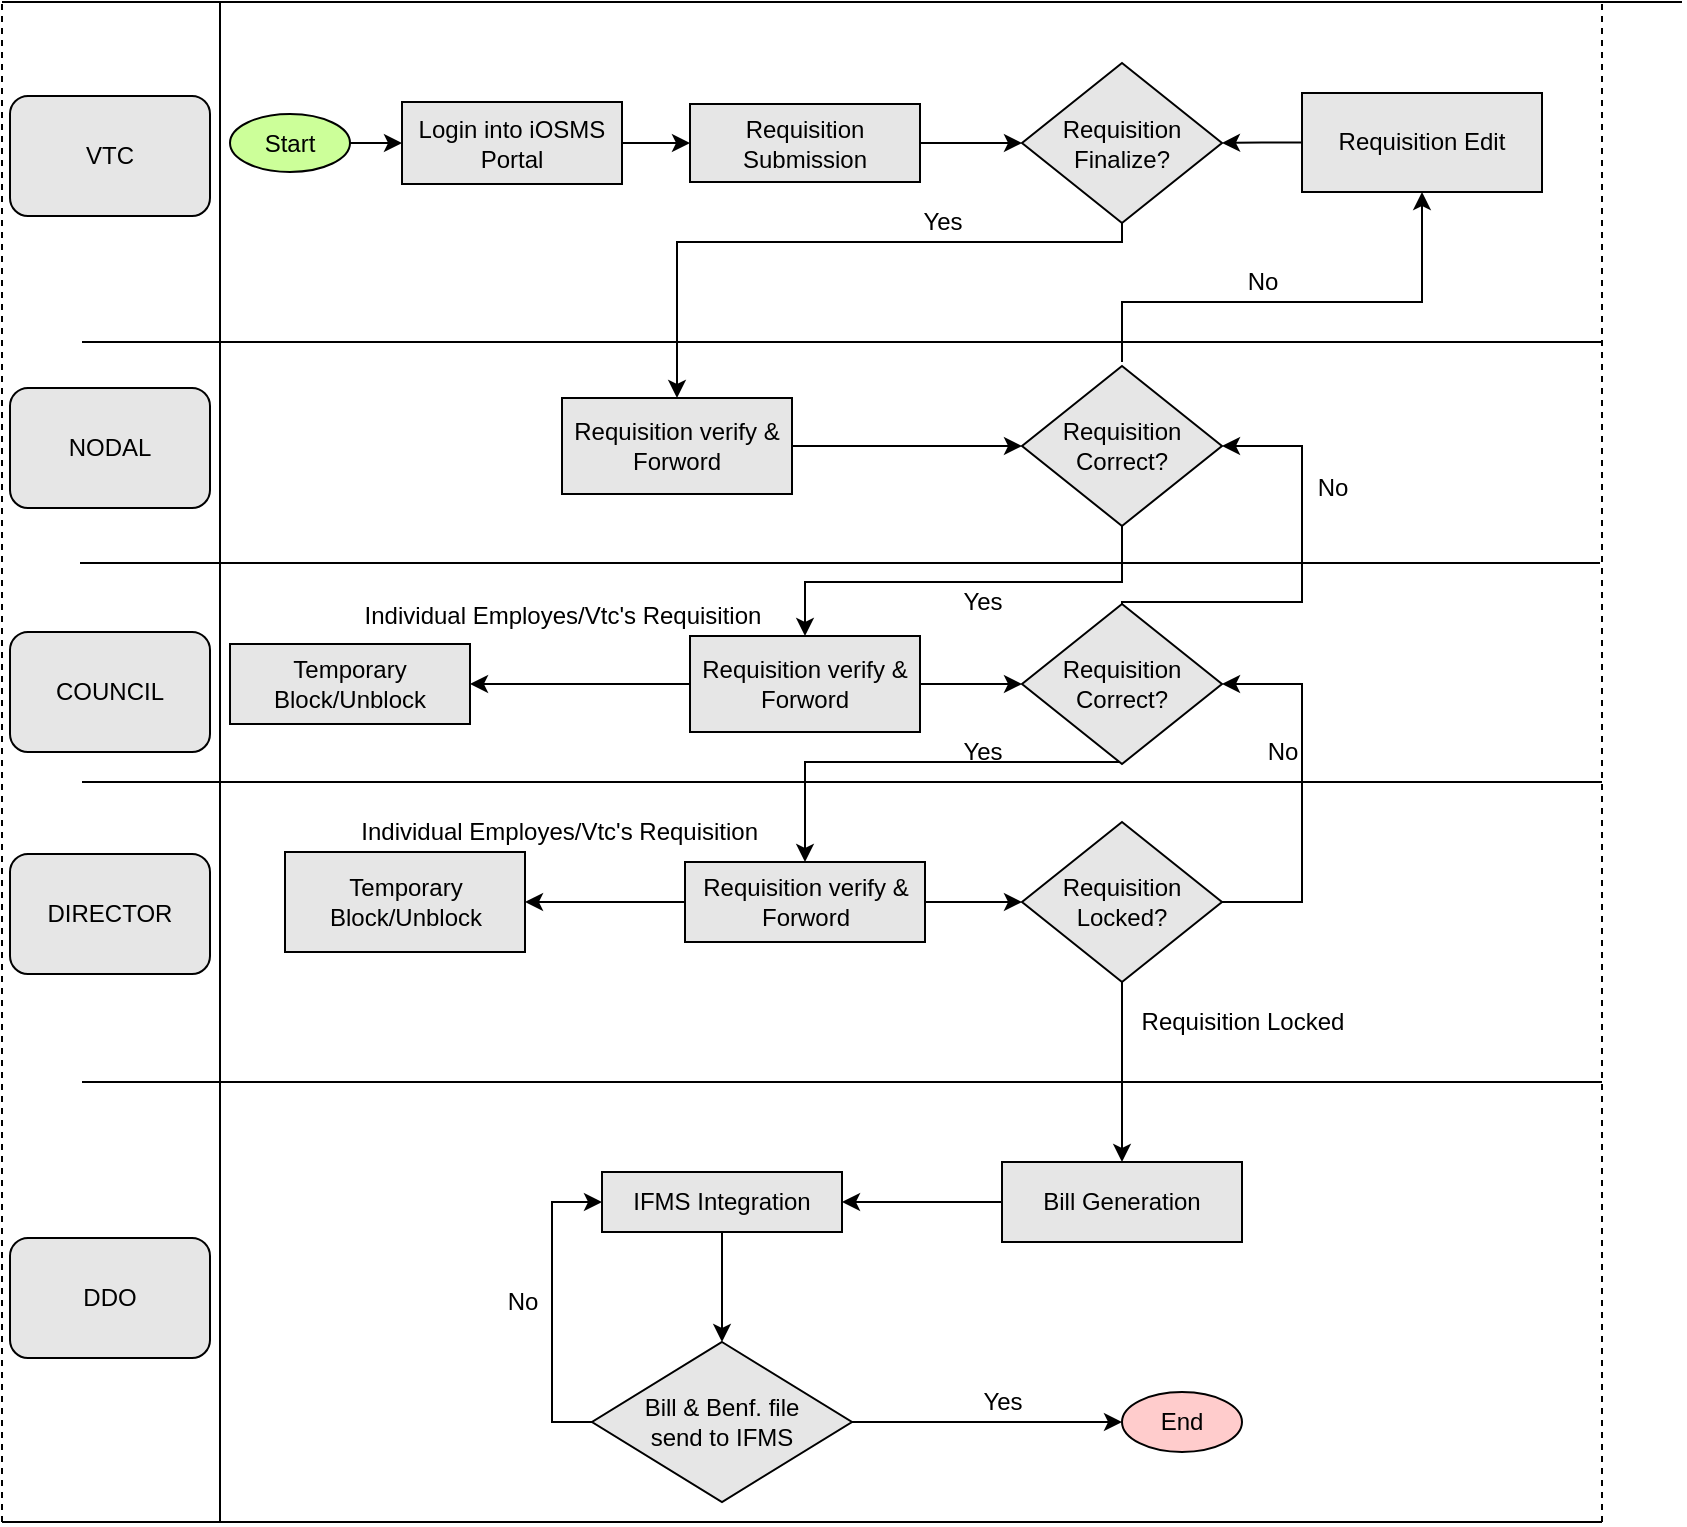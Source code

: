 <mxfile version="13.7.5" type="github">
  <diagram id="uUWhvBt9SjjKLmyAbZoW" name="Page-1">
    <mxGraphModel dx="1342" dy="592" grid="1" gridSize="10" guides="1" tooltips="1" connect="1" arrows="1" fold="1" page="1" pageScale="1" pageWidth="850" pageHeight="1100" math="0" shadow="0">
      <root>
        <mxCell id="0" />
        <mxCell id="1" parent="0" />
        <mxCell id="LnT8cTqgNfaUhyzzywaj-1" value="" style="endArrow=none;dashed=1;html=1;" edge="1" parent="1">
          <mxGeometry width="50" height="50" relative="1" as="geometry">
            <mxPoint y="840" as="sourcePoint" />
            <mxPoint y="80" as="targetPoint" />
          </mxGeometry>
        </mxCell>
        <mxCell id="LnT8cTqgNfaUhyzzywaj-6" value="" style="endArrow=none;dashed=1;html=1;" edge="1" parent="1">
          <mxGeometry width="50" height="50" relative="1" as="geometry">
            <mxPoint x="800" y="840" as="sourcePoint" />
            <mxPoint x="800" y="80" as="targetPoint" />
          </mxGeometry>
        </mxCell>
        <mxCell id="LnT8cTqgNfaUhyzzywaj-7" value="" style="endArrow=none;html=1;" edge="1" parent="1">
          <mxGeometry width="50" height="50" relative="1" as="geometry">
            <mxPoint x="109" y="840" as="sourcePoint" />
            <mxPoint x="109" y="80" as="targetPoint" />
          </mxGeometry>
        </mxCell>
        <mxCell id="LnT8cTqgNfaUhyzzywaj-8" value="" style="endArrow=none;html=1;" edge="1" parent="1">
          <mxGeometry width="50" height="50" relative="1" as="geometry">
            <mxPoint y="80" as="sourcePoint" />
            <mxPoint x="840" y="80" as="targetPoint" />
          </mxGeometry>
        </mxCell>
        <mxCell id="LnT8cTqgNfaUhyzzywaj-9" value="" style="endArrow=none;html=1;" edge="1" parent="1">
          <mxGeometry width="50" height="50" relative="1" as="geometry">
            <mxPoint x="40" y="250" as="sourcePoint" />
            <mxPoint x="800" y="250" as="targetPoint" />
          </mxGeometry>
        </mxCell>
        <mxCell id="LnT8cTqgNfaUhyzzywaj-10" value="" style="endArrow=none;html=1;" edge="1" parent="1">
          <mxGeometry width="50" height="50" relative="1" as="geometry">
            <mxPoint x="40" y="470" as="sourcePoint" />
            <mxPoint x="800" y="470" as="targetPoint" />
          </mxGeometry>
        </mxCell>
        <mxCell id="LnT8cTqgNfaUhyzzywaj-11" value="" style="endArrow=none;html=1;" edge="1" parent="1">
          <mxGeometry width="50" height="50" relative="1" as="geometry">
            <mxPoint x="39" y="360.5" as="sourcePoint" />
            <mxPoint x="799" y="360.5" as="targetPoint" />
          </mxGeometry>
        </mxCell>
        <mxCell id="LnT8cTqgNfaUhyzzywaj-23" value="" style="edgeStyle=orthogonalEdgeStyle;rounded=0;orthogonalLoop=1;jettySize=auto;html=1;" edge="1" parent="1" source="LnT8cTqgNfaUhyzzywaj-21" target="LnT8cTqgNfaUhyzzywaj-22">
          <mxGeometry relative="1" as="geometry" />
        </mxCell>
        <mxCell id="LnT8cTqgNfaUhyzzywaj-21" value="Start" style="ellipse;whiteSpace=wrap;html=1;fillColor=#CCFF99;" vertex="1" parent="1">
          <mxGeometry x="114" y="136" width="60" height="29" as="geometry" />
        </mxCell>
        <mxCell id="LnT8cTqgNfaUhyzzywaj-26" value="" style="edgeStyle=orthogonalEdgeStyle;rounded=0;orthogonalLoop=1;jettySize=auto;html=1;" edge="1" parent="1" source="LnT8cTqgNfaUhyzzywaj-22" target="LnT8cTqgNfaUhyzzywaj-25">
          <mxGeometry relative="1" as="geometry" />
        </mxCell>
        <mxCell id="LnT8cTqgNfaUhyzzywaj-22" value="Login into iOSMS Portal" style="rounded=0;whiteSpace=wrap;html=1;fillColor=#E6E6E6;" vertex="1" parent="1">
          <mxGeometry x="200" y="130" width="110" height="41" as="geometry" />
        </mxCell>
        <mxCell id="LnT8cTqgNfaUhyzzywaj-28" value="" style="edgeStyle=orthogonalEdgeStyle;rounded=0;orthogonalLoop=1;jettySize=auto;html=1;" edge="1" parent="1" source="LnT8cTqgNfaUhyzzywaj-25" target="LnT8cTqgNfaUhyzzywaj-27">
          <mxGeometry relative="1" as="geometry" />
        </mxCell>
        <mxCell id="LnT8cTqgNfaUhyzzywaj-25" value="Requisition Submission" style="whiteSpace=wrap;html=1;rounded=0;fillColor=#E6E6E6;" vertex="1" parent="1">
          <mxGeometry x="344" y="131" width="115" height="39" as="geometry" />
        </mxCell>
        <mxCell id="LnT8cTqgNfaUhyzzywaj-40" value="" style="edgeStyle=orthogonalEdgeStyle;rounded=0;orthogonalLoop=1;jettySize=auto;html=1;entryX=0.5;entryY=0;entryDx=0;entryDy=0;" edge="1" parent="1" source="LnT8cTqgNfaUhyzzywaj-27" target="LnT8cTqgNfaUhyzzywaj-66">
          <mxGeometry relative="1" as="geometry">
            <Array as="points">
              <mxPoint x="560" y="200" />
              <mxPoint x="338" y="200" />
            </Array>
          </mxGeometry>
        </mxCell>
        <mxCell id="LnT8cTqgNfaUhyzzywaj-27" value="Requisition Finalize?" style="rhombus;whiteSpace=wrap;html=1;rounded=0;fillColor=#E6E6E6;" vertex="1" parent="1">
          <mxGeometry x="510" y="110.5" width="100" height="80" as="geometry" />
        </mxCell>
        <mxCell id="LnT8cTqgNfaUhyzzywaj-71" value="" style="edgeStyle=orthogonalEdgeStyle;rounded=0;orthogonalLoop=1;jettySize=auto;html=1;entryX=0.5;entryY=0;entryDx=0;entryDy=0;" edge="1" parent="1" source="LnT8cTqgNfaUhyzzywaj-38" target="LnT8cTqgNfaUhyzzywaj-73">
          <mxGeometry relative="1" as="geometry">
            <mxPoint x="340" y="400" as="targetPoint" />
            <Array as="points">
              <mxPoint x="560" y="370" />
              <mxPoint x="402" y="370" />
            </Array>
          </mxGeometry>
        </mxCell>
        <mxCell id="LnT8cTqgNfaUhyzzywaj-117" value="" style="edgeStyle=orthogonalEdgeStyle;rounded=0;orthogonalLoop=1;jettySize=auto;html=1;entryX=0.5;entryY=1;entryDx=0;entryDy=0;" edge="1" parent="1" target="LnT8cTqgNfaUhyzzywaj-115">
          <mxGeometry relative="1" as="geometry">
            <mxPoint x="560" y="260" as="sourcePoint" />
            <Array as="points">
              <mxPoint x="560" y="230" />
              <mxPoint x="710" y="230" />
            </Array>
          </mxGeometry>
        </mxCell>
        <mxCell id="LnT8cTqgNfaUhyzzywaj-38" value="Requisition Correct?" style="rhombus;whiteSpace=wrap;html=1;rounded=0;fillColor=#E6E6E6;" vertex="1" parent="1">
          <mxGeometry x="510" y="262" width="100" height="80" as="geometry" />
        </mxCell>
        <mxCell id="LnT8cTqgNfaUhyzzywaj-48" style="edgeStyle=orthogonalEdgeStyle;rounded=0;orthogonalLoop=1;jettySize=auto;html=1;entryX=1;entryY=0.5;entryDx=0;entryDy=0;exitX=0.5;exitY=0;exitDx=0;exitDy=0;" edge="1" parent="1" source="LnT8cTqgNfaUhyzzywaj-45" target="LnT8cTqgNfaUhyzzywaj-38">
          <mxGeometry relative="1" as="geometry">
            <Array as="points">
              <mxPoint x="560" y="380" />
              <mxPoint x="650" y="380" />
              <mxPoint x="650" y="302" />
            </Array>
          </mxGeometry>
        </mxCell>
        <mxCell id="LnT8cTqgNfaUhyzzywaj-56" value="" style="edgeStyle=orthogonalEdgeStyle;rounded=0;orthogonalLoop=1;jettySize=auto;html=1;entryX=0.5;entryY=0;entryDx=0;entryDy=0;" edge="1" parent="1" source="LnT8cTqgNfaUhyzzywaj-45" target="LnT8cTqgNfaUhyzzywaj-61">
          <mxGeometry relative="1" as="geometry">
            <Array as="points">
              <mxPoint x="402" y="460" />
            </Array>
          </mxGeometry>
        </mxCell>
        <mxCell id="LnT8cTqgNfaUhyzzywaj-45" value="Requisition Correct?" style="rhombus;whiteSpace=wrap;html=1;rounded=0;fillColor=#E6E6E6;" vertex="1" parent="1">
          <mxGeometry x="510" y="381" width="100" height="80" as="geometry" />
        </mxCell>
        <mxCell id="LnT8cTqgNfaUhyzzywaj-49" value="Temporary Block/Unblock" style="whiteSpace=wrap;html=1;rounded=0;fillColor=#E6E6E6;" vertex="1" parent="1">
          <mxGeometry x="114" y="401" width="120" height="40" as="geometry" />
        </mxCell>
        <mxCell id="LnT8cTqgNfaUhyzzywaj-51" value="&amp;nbsp;Individual Employes/Vtc&#39;s Requisition&amp;nbsp; " style="text;html=1;align=center;verticalAlign=middle;resizable=0;points=[];autosize=1;" vertex="1" parent="1">
          <mxGeometry x="165" y="377" width="230" height="20" as="geometry" />
        </mxCell>
        <mxCell id="LnT8cTqgNfaUhyzzywaj-52" value="No" style="text;html=1;align=center;verticalAlign=middle;resizable=0;points=[];autosize=1;" vertex="1" parent="1">
          <mxGeometry x="650" y="313" width="30" height="20" as="geometry" />
        </mxCell>
        <mxCell id="LnT8cTqgNfaUhyzzywaj-58" style="edgeStyle=orthogonalEdgeStyle;rounded=0;orthogonalLoop=1;jettySize=auto;html=1;exitX=1;exitY=0.5;exitDx=0;exitDy=0;" edge="1" parent="1" source="LnT8cTqgNfaUhyzzywaj-55" target="LnT8cTqgNfaUhyzzywaj-45">
          <mxGeometry relative="1" as="geometry">
            <Array as="points">
              <mxPoint x="650" y="530" />
              <mxPoint x="650" y="421" />
            </Array>
          </mxGeometry>
        </mxCell>
        <mxCell id="LnT8cTqgNfaUhyzzywaj-85" value="" style="edgeStyle=orthogonalEdgeStyle;rounded=0;orthogonalLoop=1;jettySize=auto;html=1;" edge="1" parent="1" source="LnT8cTqgNfaUhyzzywaj-55" target="LnT8cTqgNfaUhyzzywaj-84">
          <mxGeometry relative="1" as="geometry" />
        </mxCell>
        <mxCell id="LnT8cTqgNfaUhyzzywaj-55" value="Requisition Locked?" style="rhombus;whiteSpace=wrap;html=1;rounded=0;fillColor=#E6E6E6;" vertex="1" parent="1">
          <mxGeometry x="510" y="490" width="100" height="80" as="geometry" />
        </mxCell>
        <mxCell id="LnT8cTqgNfaUhyzzywaj-59" value="No" style="text;html=1;align=center;verticalAlign=middle;resizable=0;points=[];autosize=1;" vertex="1" parent="1">
          <mxGeometry x="625" y="445" width="30" height="20" as="geometry" />
        </mxCell>
        <mxCell id="LnT8cTqgNfaUhyzzywaj-80" value="" style="edgeStyle=orthogonalEdgeStyle;rounded=0;orthogonalLoop=1;jettySize=auto;html=1;" edge="1" parent="1" source="LnT8cTqgNfaUhyzzywaj-61" target="LnT8cTqgNfaUhyzzywaj-79">
          <mxGeometry relative="1" as="geometry" />
        </mxCell>
        <mxCell id="LnT8cTqgNfaUhyzzywaj-83" value="" style="edgeStyle=orthogonalEdgeStyle;rounded=0;orthogonalLoop=1;jettySize=auto;html=1;" edge="1" parent="1" source="LnT8cTqgNfaUhyzzywaj-61" target="LnT8cTqgNfaUhyzzywaj-55">
          <mxGeometry relative="1" as="geometry" />
        </mxCell>
        <mxCell id="LnT8cTqgNfaUhyzzywaj-61" value="Requisition verify &amp;amp; Forword" style="whiteSpace=wrap;html=1;rounded=0;fillColor=#E6E6E6;" vertex="1" parent="1">
          <mxGeometry x="341.5" y="510" width="120" height="40" as="geometry" />
        </mxCell>
        <mxCell id="LnT8cTqgNfaUhyzzywaj-70" value="" style="edgeStyle=orthogonalEdgeStyle;rounded=0;orthogonalLoop=1;jettySize=auto;html=1;" edge="1" parent="1" source="LnT8cTqgNfaUhyzzywaj-66" target="LnT8cTqgNfaUhyzzywaj-38">
          <mxGeometry relative="1" as="geometry" />
        </mxCell>
        <mxCell id="LnT8cTqgNfaUhyzzywaj-66" value="Requisition verify &amp;amp; Forword" style="whiteSpace=wrap;html=1;rounded=0;fillColor=#E6E6E6;" vertex="1" parent="1">
          <mxGeometry x="280" y="278" width="115" height="48" as="geometry" />
        </mxCell>
        <mxCell id="LnT8cTqgNfaUhyzzywaj-69" value="Yes" style="text;html=1;align=center;verticalAlign=middle;resizable=0;points=[];autosize=1;" vertex="1" parent="1">
          <mxGeometry x="450" y="180" width="40" height="20" as="geometry" />
        </mxCell>
        <mxCell id="LnT8cTqgNfaUhyzzywaj-74" value="" style="edgeStyle=orthogonalEdgeStyle;rounded=0;orthogonalLoop=1;jettySize=auto;html=1;" edge="1" parent="1" source="LnT8cTqgNfaUhyzzywaj-73" target="LnT8cTqgNfaUhyzzywaj-45">
          <mxGeometry relative="1" as="geometry" />
        </mxCell>
        <mxCell id="LnT8cTqgNfaUhyzzywaj-75" value="" style="edgeStyle=orthogonalEdgeStyle;rounded=0;orthogonalLoop=1;jettySize=auto;html=1;" edge="1" parent="1" source="LnT8cTqgNfaUhyzzywaj-73" target="LnT8cTqgNfaUhyzzywaj-49">
          <mxGeometry relative="1" as="geometry" />
        </mxCell>
        <mxCell id="LnT8cTqgNfaUhyzzywaj-73" value="Requisition verify &amp;amp; Forword" style="whiteSpace=wrap;html=1;rounded=0;fillColor=#E6E6E6;" vertex="1" parent="1">
          <mxGeometry x="344" y="397" width="115" height="48" as="geometry" />
        </mxCell>
        <mxCell id="LnT8cTqgNfaUhyzzywaj-77" value="Yes" style="text;html=1;align=center;verticalAlign=middle;resizable=0;points=[];autosize=1;" vertex="1" parent="1">
          <mxGeometry x="470" y="370" width="40" height="20" as="geometry" />
        </mxCell>
        <mxCell id="LnT8cTqgNfaUhyzzywaj-78" value="Yes" style="text;html=1;align=center;verticalAlign=middle;resizable=0;points=[];autosize=1;" vertex="1" parent="1">
          <mxGeometry x="470" y="445" width="40" height="20" as="geometry" />
        </mxCell>
        <mxCell id="LnT8cTqgNfaUhyzzywaj-79" value="Temporary Block/Unblock" style="whiteSpace=wrap;html=1;rounded=0;fillColor=#E6E6E6;" vertex="1" parent="1">
          <mxGeometry x="141.5" y="505" width="120" height="50" as="geometry" />
        </mxCell>
        <mxCell id="LnT8cTqgNfaUhyzzywaj-81" value="Individual Employes/Vtc&#39;s Requisition&amp;nbsp; " style="text;html=1;align=center;verticalAlign=middle;resizable=0;points=[];autosize=1;" vertex="1" parent="1">
          <mxGeometry x="170" y="485" width="220" height="20" as="geometry" />
        </mxCell>
        <mxCell id="LnT8cTqgNfaUhyzzywaj-89" value="" style="edgeStyle=orthogonalEdgeStyle;rounded=0;orthogonalLoop=1;jettySize=auto;html=1;" edge="1" parent="1" source="LnT8cTqgNfaUhyzzywaj-84" target="LnT8cTqgNfaUhyzzywaj-88">
          <mxGeometry relative="1" as="geometry" />
        </mxCell>
        <mxCell id="LnT8cTqgNfaUhyzzywaj-84" value="Bill Generation" style="whiteSpace=wrap;html=1;rounded=0;fillColor=#E6E6E6;" vertex="1" parent="1">
          <mxGeometry x="500" y="660" width="120" height="40" as="geometry" />
        </mxCell>
        <mxCell id="LnT8cTqgNfaUhyzzywaj-91" value="" style="edgeStyle=orthogonalEdgeStyle;rounded=0;orthogonalLoop=1;jettySize=auto;html=1;" edge="1" parent="1" source="LnT8cTqgNfaUhyzzywaj-88" target="LnT8cTqgNfaUhyzzywaj-90">
          <mxGeometry relative="1" as="geometry" />
        </mxCell>
        <mxCell id="LnT8cTqgNfaUhyzzywaj-88" value="IFMS Integration" style="whiteSpace=wrap;html=1;rounded=0;fillColor=#E6E6E6;" vertex="1" parent="1">
          <mxGeometry x="300" y="665" width="120" height="30" as="geometry" />
        </mxCell>
        <mxCell id="LnT8cTqgNfaUhyzzywaj-93" value="" style="edgeStyle=orthogonalEdgeStyle;rounded=0;orthogonalLoop=1;jettySize=auto;html=1;" edge="1" parent="1" source="LnT8cTqgNfaUhyzzywaj-90" target="LnT8cTqgNfaUhyzzywaj-92">
          <mxGeometry relative="1" as="geometry" />
        </mxCell>
        <mxCell id="LnT8cTqgNfaUhyzzywaj-95" style="edgeStyle=orthogonalEdgeStyle;rounded=0;orthogonalLoop=1;jettySize=auto;html=1;exitX=0;exitY=0.5;exitDx=0;exitDy=0;entryX=0;entryY=0.5;entryDx=0;entryDy=0;" edge="1" parent="1" source="LnT8cTqgNfaUhyzzywaj-90" target="LnT8cTqgNfaUhyzzywaj-88">
          <mxGeometry relative="1" as="geometry">
            <mxPoint x="295" y="680" as="targetPoint" />
          </mxGeometry>
        </mxCell>
        <mxCell id="LnT8cTqgNfaUhyzzywaj-90" value="&lt;div&gt;Bill &amp;amp; Benf. file &lt;br&gt;&lt;/div&gt;&lt;div&gt;send to IFMS&lt;/div&gt;" style="rhombus;whiteSpace=wrap;html=1;rounded=0;fillColor=#E6E6E6;" vertex="1" parent="1">
          <mxGeometry x="295" y="750" width="130" height="80" as="geometry" />
        </mxCell>
        <mxCell id="LnT8cTqgNfaUhyzzywaj-92" value="End" style="ellipse;whiteSpace=wrap;html=1;rounded=0;fillColor=#FFCCCC;" vertex="1" parent="1">
          <mxGeometry x="560" y="775" width="60" height="30" as="geometry" />
        </mxCell>
        <mxCell id="LnT8cTqgNfaUhyzzywaj-94" value="Yes" style="text;html=1;align=center;verticalAlign=middle;resizable=0;points=[];autosize=1;" vertex="1" parent="1">
          <mxGeometry x="480" y="770" width="40" height="20" as="geometry" />
        </mxCell>
        <mxCell id="LnT8cTqgNfaUhyzzywaj-96" value="No" style="text;html=1;align=center;verticalAlign=middle;resizable=0;points=[];autosize=1;" vertex="1" parent="1">
          <mxGeometry x="245" y="720" width="30" height="20" as="geometry" />
        </mxCell>
        <mxCell id="LnT8cTqgNfaUhyzzywaj-98" value="" style="endArrow=none;html=1;" edge="1" parent="1">
          <mxGeometry width="50" height="50" relative="1" as="geometry">
            <mxPoint x="40" y="620" as="sourcePoint" />
            <mxPoint x="800" y="620" as="targetPoint" />
          </mxGeometry>
        </mxCell>
        <mxCell id="LnT8cTqgNfaUhyzzywaj-99" value="" style="endArrow=none;html=1;" edge="1" parent="1">
          <mxGeometry width="50" height="50" relative="1" as="geometry">
            <mxPoint y="840" as="sourcePoint" />
            <mxPoint x="800" y="840" as="targetPoint" />
          </mxGeometry>
        </mxCell>
        <mxCell id="LnT8cTqgNfaUhyzzywaj-102" value="NODAL" style="rounded=1;whiteSpace=wrap;html=1;fillColor=#E6E6E6;" vertex="1" parent="1">
          <mxGeometry x="4" y="273" width="100" height="60" as="geometry" />
        </mxCell>
        <mxCell id="LnT8cTqgNfaUhyzzywaj-107" value="COUNCIL" style="rounded=1;whiteSpace=wrap;html=1;fillColor=#E6E6E6;" vertex="1" parent="1">
          <mxGeometry x="4" y="395" width="100" height="60" as="geometry" />
        </mxCell>
        <mxCell id="LnT8cTqgNfaUhyzzywaj-109" value="DIRECTOR" style="rounded=1;whiteSpace=wrap;html=1;fillColor=#E6E6E6;" vertex="1" parent="1">
          <mxGeometry x="4" y="506" width="100" height="60" as="geometry" />
        </mxCell>
        <mxCell id="LnT8cTqgNfaUhyzzywaj-111" value="DDO" style="rounded=1;whiteSpace=wrap;html=1;fillColor=#E6E6E6;" vertex="1" parent="1">
          <mxGeometry x="4" y="698" width="100" height="60" as="geometry" />
        </mxCell>
        <mxCell id="LnT8cTqgNfaUhyzzywaj-113" value="VTC" style="rounded=1;whiteSpace=wrap;html=1;fillColor=#E6E6E6;" vertex="1" parent="1">
          <mxGeometry x="4" y="127" width="100" height="60" as="geometry" />
        </mxCell>
        <mxCell id="LnT8cTqgNfaUhyzzywaj-118" value="" style="edgeStyle=orthogonalEdgeStyle;rounded=0;orthogonalLoop=1;jettySize=auto;html=1;" edge="1" parent="1" source="LnT8cTqgNfaUhyzzywaj-115" target="LnT8cTqgNfaUhyzzywaj-27">
          <mxGeometry relative="1" as="geometry" />
        </mxCell>
        <mxCell id="LnT8cTqgNfaUhyzzywaj-115" value="Requisition Edit" style="whiteSpace=wrap;html=1;rounded=0;fillColor=#E6E6E6;" vertex="1" parent="1">
          <mxGeometry x="650" y="125.5" width="120" height="49.5" as="geometry" />
        </mxCell>
        <mxCell id="LnT8cTqgNfaUhyzzywaj-119" value="No" style="text;html=1;align=center;verticalAlign=middle;resizable=0;points=[];autosize=1;" vertex="1" parent="1">
          <mxGeometry x="615" y="210" width="30" height="20" as="geometry" />
        </mxCell>
        <mxCell id="LnT8cTqgNfaUhyzzywaj-120" value="Requisition Locked" style="text;html=1;align=center;verticalAlign=middle;resizable=0;points=[];autosize=1;" vertex="1" parent="1">
          <mxGeometry x="560" y="580" width="120" height="20" as="geometry" />
        </mxCell>
      </root>
    </mxGraphModel>
  </diagram>
</mxfile>
